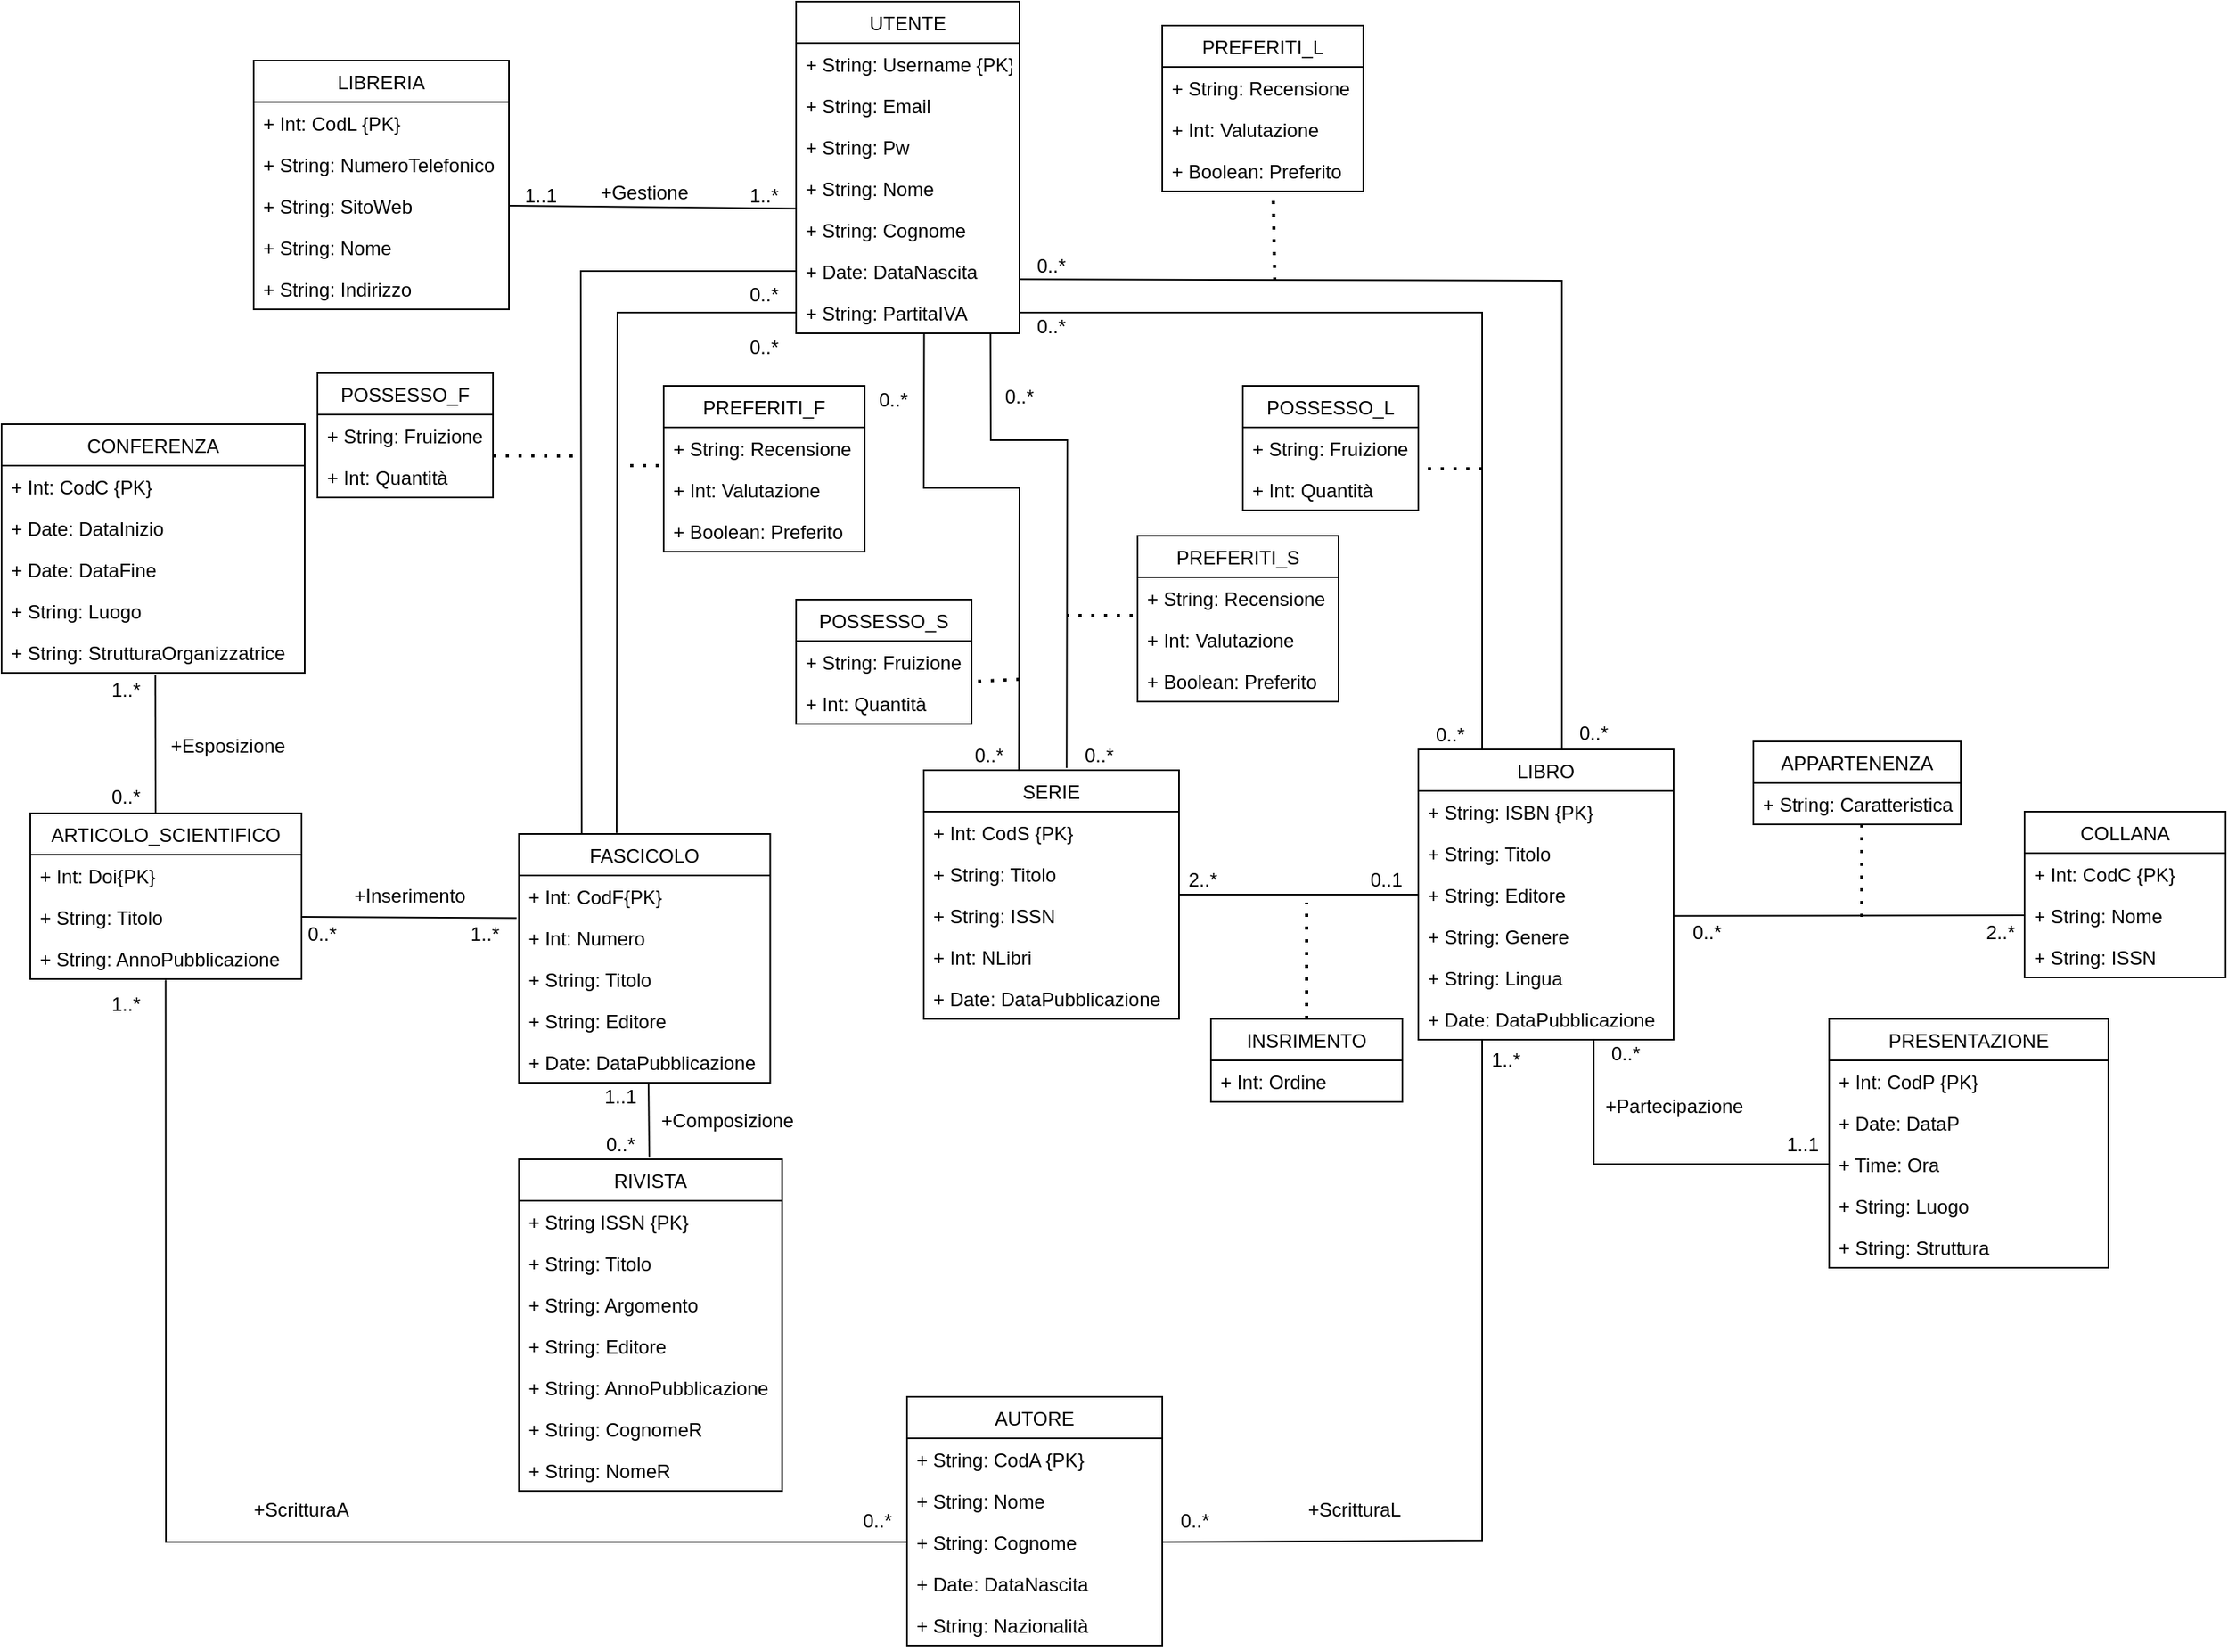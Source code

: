 <mxfile version="20.7.4" type="github">
  <diagram id="y6tZ4eNUXcTJTNe3AbjO" name="Pagina-1">
    <mxGraphModel dx="1947" dy="395" grid="1" gridSize="10" guides="1" tooltips="1" connect="1" arrows="1" fold="1" page="1" pageScale="1" pageWidth="827" pageHeight="1169" math="0" shadow="0">
      <root>
        <mxCell id="0" />
        <mxCell id="1" parent="0" />
        <mxCell id="ycXaBQS78hZ4bPolVsjQ-1" value="UTENTE" style="swimlane;fontStyle=0;childLayout=stackLayout;horizontal=1;startSize=26;fillColor=none;horizontalStack=0;resizeParent=1;resizeParentMax=0;resizeLast=0;collapsible=1;marginBottom=0;" parent="1" vertex="1">
          <mxGeometry x="370" y="25" width="140" height="208" as="geometry" />
        </mxCell>
        <mxCell id="ycXaBQS78hZ4bPolVsjQ-2" value="+ String: Username {PK}" style="text;strokeColor=none;fillColor=none;align=left;verticalAlign=top;spacingLeft=4;spacingRight=4;overflow=hidden;rotatable=0;points=[[0,0.5],[1,0.5]];portConstraint=eastwest;" parent="ycXaBQS78hZ4bPolVsjQ-1" vertex="1">
          <mxGeometry y="26" width="140" height="26" as="geometry" />
        </mxCell>
        <mxCell id="ycXaBQS78hZ4bPolVsjQ-3" value="+ String: Email" style="text;strokeColor=none;fillColor=none;align=left;verticalAlign=top;spacingLeft=4;spacingRight=4;overflow=hidden;rotatable=0;points=[[0,0.5],[1,0.5]];portConstraint=eastwest;" parent="ycXaBQS78hZ4bPolVsjQ-1" vertex="1">
          <mxGeometry y="52" width="140" height="26" as="geometry" />
        </mxCell>
        <mxCell id="ycXaBQS78hZ4bPolVsjQ-4" value="+ String: Pw" style="text;strokeColor=none;fillColor=none;align=left;verticalAlign=top;spacingLeft=4;spacingRight=4;overflow=hidden;rotatable=0;points=[[0,0.5],[1,0.5]];portConstraint=eastwest;" parent="ycXaBQS78hZ4bPolVsjQ-1" vertex="1">
          <mxGeometry y="78" width="140" height="26" as="geometry" />
        </mxCell>
        <mxCell id="ycXaBQS78hZ4bPolVsjQ-5" value="+ String: Nome" style="text;strokeColor=none;fillColor=none;align=left;verticalAlign=top;spacingLeft=4;spacingRight=4;overflow=hidden;rotatable=0;points=[[0,0.5],[1,0.5]];portConstraint=eastwest;" parent="ycXaBQS78hZ4bPolVsjQ-1" vertex="1">
          <mxGeometry y="104" width="140" height="26" as="geometry" />
        </mxCell>
        <mxCell id="ycXaBQS78hZ4bPolVsjQ-7" value="+ String: Cognome" style="text;strokeColor=none;fillColor=none;align=left;verticalAlign=top;spacingLeft=4;spacingRight=4;overflow=hidden;rotatable=0;points=[[0,0.5],[1,0.5]];portConstraint=eastwest;" parent="ycXaBQS78hZ4bPolVsjQ-1" vertex="1">
          <mxGeometry y="130" width="140" height="26" as="geometry" />
        </mxCell>
        <mxCell id="ycXaBQS78hZ4bPolVsjQ-8" value="+ Date: DataNascita" style="text;strokeColor=none;fillColor=none;align=left;verticalAlign=top;spacingLeft=4;spacingRight=4;overflow=hidden;rotatable=0;points=[[0,0.5],[1,0.5]];portConstraint=eastwest;" parent="ycXaBQS78hZ4bPolVsjQ-1" vertex="1">
          <mxGeometry y="156" width="140" height="26" as="geometry" />
        </mxCell>
        <mxCell id="ycXaBQS78hZ4bPolVsjQ-9" value="+ String: PartitaIVA" style="text;strokeColor=none;fillColor=none;align=left;verticalAlign=top;spacingLeft=4;spacingRight=4;overflow=hidden;rotatable=0;points=[[0,0.5],[1,0.5]];portConstraint=eastwest;" parent="ycXaBQS78hZ4bPolVsjQ-1" vertex="1">
          <mxGeometry y="182" width="140" height="26" as="geometry" />
        </mxCell>
        <mxCell id="ycXaBQS78hZ4bPolVsjQ-10" value="LIBRERIA" style="swimlane;fontStyle=0;childLayout=stackLayout;horizontal=1;startSize=26;fillColor=none;horizontalStack=0;resizeParent=1;resizeParentMax=0;resizeLast=0;collapsible=1;marginBottom=0;" parent="1" vertex="1">
          <mxGeometry x="30" y="62" width="160" height="156" as="geometry" />
        </mxCell>
        <mxCell id="ycXaBQS78hZ4bPolVsjQ-11" value="+ Int: CodL {PK}" style="text;strokeColor=none;fillColor=none;align=left;verticalAlign=top;spacingLeft=4;spacingRight=4;overflow=hidden;rotatable=0;points=[[0,0.5],[1,0.5]];portConstraint=eastwest;" parent="ycXaBQS78hZ4bPolVsjQ-10" vertex="1">
          <mxGeometry y="26" width="160" height="26" as="geometry" />
        </mxCell>
        <mxCell id="ycXaBQS78hZ4bPolVsjQ-12" value="+ String: NumeroTelefonico" style="text;strokeColor=none;fillColor=none;align=left;verticalAlign=top;spacingLeft=4;spacingRight=4;overflow=hidden;rotatable=0;points=[[0,0.5],[1,0.5]];portConstraint=eastwest;" parent="ycXaBQS78hZ4bPolVsjQ-10" vertex="1">
          <mxGeometry y="52" width="160" height="26" as="geometry" />
        </mxCell>
        <mxCell id="ycXaBQS78hZ4bPolVsjQ-13" value="+ String: SitoWeb" style="text;strokeColor=none;fillColor=none;align=left;verticalAlign=top;spacingLeft=4;spacingRight=4;overflow=hidden;rotatable=0;points=[[0,0.5],[1,0.5]];portConstraint=eastwest;" parent="ycXaBQS78hZ4bPolVsjQ-10" vertex="1">
          <mxGeometry y="78" width="160" height="26" as="geometry" />
        </mxCell>
        <mxCell id="ycXaBQS78hZ4bPolVsjQ-14" value="+ String: Nome" style="text;strokeColor=none;fillColor=none;align=left;verticalAlign=top;spacingLeft=4;spacingRight=4;overflow=hidden;rotatable=0;points=[[0,0.5],[1,0.5]];portConstraint=eastwest;" parent="ycXaBQS78hZ4bPolVsjQ-10" vertex="1">
          <mxGeometry y="104" width="160" height="26" as="geometry" />
        </mxCell>
        <mxCell id="ycXaBQS78hZ4bPolVsjQ-15" value="+ String: Indirizzo" style="text;strokeColor=none;fillColor=none;align=left;verticalAlign=top;spacingLeft=4;spacingRight=4;overflow=hidden;rotatable=0;points=[[0,0.5],[1,0.5]];portConstraint=eastwest;" parent="ycXaBQS78hZ4bPolVsjQ-10" vertex="1">
          <mxGeometry y="130" width="160" height="26" as="geometry" />
        </mxCell>
        <mxCell id="ycXaBQS78hZ4bPolVsjQ-17" value="" style="endArrow=none;html=1;rounded=0;exitX=1;exitY=0.5;exitDx=0;exitDy=0;entryX=0;entryY=-0.009;entryDx=0;entryDy=0;entryPerimeter=0;" parent="1" source="ycXaBQS78hZ4bPolVsjQ-13" target="ycXaBQS78hZ4bPolVsjQ-7" edge="1">
          <mxGeometry width="50" height="50" relative="1" as="geometry">
            <mxPoint x="420" y="140" as="sourcePoint" />
            <mxPoint x="470" y="90" as="targetPoint" />
          </mxGeometry>
        </mxCell>
        <mxCell id="ycXaBQS78hZ4bPolVsjQ-18" value="+Gestione" style="text;html=1;strokeColor=none;fillColor=none;align=center;verticalAlign=middle;whiteSpace=wrap;rounded=0;" parent="1" vertex="1">
          <mxGeometry x="245" y="130" width="60" height="30" as="geometry" />
        </mxCell>
        <mxCell id="ycXaBQS78hZ4bPolVsjQ-19" value="1..*" style="text;html=1;strokeColor=none;fillColor=none;align=center;verticalAlign=middle;whiteSpace=wrap;rounded=0;" parent="1" vertex="1">
          <mxGeometry x="320" y="138" width="60" height="18" as="geometry" />
        </mxCell>
        <mxCell id="ycXaBQS78hZ4bPolVsjQ-20" value="1..1" style="text;html=1;strokeColor=none;fillColor=none;align=center;verticalAlign=middle;whiteSpace=wrap;rounded=0;" parent="1" vertex="1">
          <mxGeometry x="180" y="138" width="60" height="18" as="geometry" />
        </mxCell>
        <mxCell id="ycXaBQS78hZ4bPolVsjQ-23" value="RIVISTA" style="swimlane;fontStyle=0;childLayout=stackLayout;horizontal=1;startSize=26;fillColor=none;horizontalStack=0;resizeParent=1;resizeParentMax=0;resizeLast=0;collapsible=1;marginBottom=0;" parent="1" vertex="1">
          <mxGeometry x="196.25" y="751" width="165" height="208" as="geometry" />
        </mxCell>
        <mxCell id="ycXaBQS78hZ4bPolVsjQ-24" value="+ String ISSN {PK}" style="text;strokeColor=none;fillColor=none;align=left;verticalAlign=top;spacingLeft=4;spacingRight=4;overflow=hidden;rotatable=0;points=[[0,0.5],[1,0.5]];portConstraint=eastwest;" parent="ycXaBQS78hZ4bPolVsjQ-23" vertex="1">
          <mxGeometry y="26" width="165" height="26" as="geometry" />
        </mxCell>
        <mxCell id="ycXaBQS78hZ4bPolVsjQ-25" value="+ String: Titolo" style="text;strokeColor=none;fillColor=none;align=left;verticalAlign=top;spacingLeft=4;spacingRight=4;overflow=hidden;rotatable=0;points=[[0,0.5],[1,0.5]];portConstraint=eastwest;" parent="ycXaBQS78hZ4bPolVsjQ-23" vertex="1">
          <mxGeometry y="52" width="165" height="26" as="geometry" />
        </mxCell>
        <mxCell id="ycXaBQS78hZ4bPolVsjQ-26" value="+ String: Argomento" style="text;strokeColor=none;fillColor=none;align=left;verticalAlign=top;spacingLeft=4;spacingRight=4;overflow=hidden;rotatable=0;points=[[0,0.5],[1,0.5]];portConstraint=eastwest;" parent="ycXaBQS78hZ4bPolVsjQ-23" vertex="1">
          <mxGeometry y="78" width="165" height="26" as="geometry" />
        </mxCell>
        <mxCell id="ycXaBQS78hZ4bPolVsjQ-27" value="+ String: Editore" style="text;strokeColor=none;fillColor=none;align=left;verticalAlign=top;spacingLeft=4;spacingRight=4;overflow=hidden;rotatable=0;points=[[0,0.5],[1,0.5]];portConstraint=eastwest;" parent="ycXaBQS78hZ4bPolVsjQ-23" vertex="1">
          <mxGeometry y="104" width="165" height="26" as="geometry" />
        </mxCell>
        <mxCell id="ycXaBQS78hZ4bPolVsjQ-28" value="+ String: AnnoPubblicazione" style="text;strokeColor=none;fillColor=none;align=left;verticalAlign=top;spacingLeft=4;spacingRight=4;overflow=hidden;rotatable=0;points=[[0,0.5],[1,0.5]];portConstraint=eastwest;" parent="ycXaBQS78hZ4bPolVsjQ-23" vertex="1">
          <mxGeometry y="130" width="165" height="26" as="geometry" />
        </mxCell>
        <mxCell id="ycXaBQS78hZ4bPolVsjQ-30" value="+ String: CognomeR" style="text;strokeColor=none;fillColor=none;align=left;verticalAlign=top;spacingLeft=4;spacingRight=4;overflow=hidden;rotatable=0;points=[[0,0.5],[1,0.5]];portConstraint=eastwest;" parent="ycXaBQS78hZ4bPolVsjQ-23" vertex="1">
          <mxGeometry y="156" width="165" height="26" as="geometry" />
        </mxCell>
        <mxCell id="ycXaBQS78hZ4bPolVsjQ-31" value="+ String: NomeR" style="text;strokeColor=none;fillColor=none;align=left;verticalAlign=top;spacingLeft=4;spacingRight=4;overflow=hidden;rotatable=0;points=[[0,0.5],[1,0.5]];portConstraint=eastwest;" parent="ycXaBQS78hZ4bPolVsjQ-23" vertex="1">
          <mxGeometry y="182" width="165" height="26" as="geometry" />
        </mxCell>
        <mxCell id="ycXaBQS78hZ4bPolVsjQ-37" value="POSSESSO_F" style="swimlane;fontStyle=0;childLayout=stackLayout;horizontal=1;startSize=26;fillColor=none;horizontalStack=0;resizeParent=1;resizeParentMax=0;resizeLast=0;collapsible=1;marginBottom=0;" parent="1" vertex="1">
          <mxGeometry x="70" y="258" width="110" height="78" as="geometry" />
        </mxCell>
        <mxCell id="ycXaBQS78hZ4bPolVsjQ-38" value="+ String: Fruizione" style="text;strokeColor=none;fillColor=none;align=left;verticalAlign=top;spacingLeft=4;spacingRight=4;overflow=hidden;rotatable=0;points=[[0,0.5],[1,0.5]];portConstraint=eastwest;" parent="ycXaBQS78hZ4bPolVsjQ-37" vertex="1">
          <mxGeometry y="26" width="110" height="26" as="geometry" />
        </mxCell>
        <mxCell id="ycXaBQS78hZ4bPolVsjQ-39" value="+ Int: Quantità" style="text;strokeColor=none;fillColor=none;align=left;verticalAlign=top;spacingLeft=4;spacingRight=4;overflow=hidden;rotatable=0;points=[[0,0.5],[1,0.5]];portConstraint=eastwest;" parent="ycXaBQS78hZ4bPolVsjQ-37" vertex="1">
          <mxGeometry y="52" width="110" height="26" as="geometry" />
        </mxCell>
        <mxCell id="ycXaBQS78hZ4bPolVsjQ-43" value="0..*" style="text;html=1;strokeColor=none;fillColor=none;align=center;verticalAlign=middle;whiteSpace=wrap;rounded=0;" parent="1" vertex="1">
          <mxGeometry x="320" y="200" width="60" height="18" as="geometry" />
        </mxCell>
        <mxCell id="ycXaBQS78hZ4bPolVsjQ-44" value="0..*" style="text;html=1;strokeColor=none;fillColor=none;align=center;verticalAlign=middle;whiteSpace=wrap;rounded=0;" parent="1" vertex="1">
          <mxGeometry x="230" y="733" width="60" height="18" as="geometry" />
        </mxCell>
        <mxCell id="ycXaBQS78hZ4bPolVsjQ-45" value="" style="endArrow=none;html=1;rounded=0;entryX=0;entryY=0.5;entryDx=0;entryDy=0;exitX=0.25;exitY=0;exitDx=0;exitDy=0;" parent="1" source="76UKa3S4y0XgDpKOhsPi-1" target="ycXaBQS78hZ4bPolVsjQ-8" edge="1">
          <mxGeometry width="50" height="50" relative="1" as="geometry">
            <mxPoint x="220" y="400" as="sourcePoint" />
            <mxPoint x="540" y="330" as="targetPoint" />
            <Array as="points">
              <mxPoint x="235" y="194" />
            </Array>
          </mxGeometry>
        </mxCell>
        <mxCell id="ycXaBQS78hZ4bPolVsjQ-46" value="" style="endArrow=none;dashed=1;html=1;dashPattern=1 3;strokeWidth=2;rounded=0;entryX=0.995;entryY=-0.006;entryDx=0;entryDy=0;entryPerimeter=0;" parent="1" target="ycXaBQS78hZ4bPolVsjQ-39" edge="1">
          <mxGeometry width="50" height="50" relative="1" as="geometry">
            <mxPoint x="230" y="310" as="sourcePoint" />
            <mxPoint x="450" y="330" as="targetPoint" />
          </mxGeometry>
        </mxCell>
        <mxCell id="ycXaBQS78hZ4bPolVsjQ-47" value="" style="endArrow=none;html=1;rounded=0;exitX=0.389;exitY=-0.004;exitDx=0;exitDy=0;exitPerimeter=0;" parent="1" source="76UKa3S4y0XgDpKOhsPi-1" target="ycXaBQS78hZ4bPolVsjQ-9" edge="1">
          <mxGeometry width="50" height="50" relative="1" as="geometry">
            <mxPoint x="258" y="540" as="sourcePoint" />
            <mxPoint x="368" y="251" as="targetPoint" />
            <Array as="points">
              <mxPoint x="258" y="220" />
            </Array>
          </mxGeometry>
        </mxCell>
        <mxCell id="ycXaBQS78hZ4bPolVsjQ-48" value="0..*" style="text;html=1;strokeColor=none;fillColor=none;align=center;verticalAlign=middle;whiteSpace=wrap;rounded=0;" parent="1" vertex="1">
          <mxGeometry x="320" y="233" width="60" height="18" as="geometry" />
        </mxCell>
        <mxCell id="ycXaBQS78hZ4bPolVsjQ-50" value="PREFERITI_F" style="swimlane;fontStyle=0;childLayout=stackLayout;horizontal=1;startSize=26;fillColor=none;horizontalStack=0;resizeParent=1;resizeParentMax=0;resizeLast=0;collapsible=1;marginBottom=0;" parent="1" vertex="1">
          <mxGeometry x="287" y="266" width="126" height="104" as="geometry" />
        </mxCell>
        <mxCell id="ycXaBQS78hZ4bPolVsjQ-51" value="+ String: Recensione" style="text;strokeColor=none;fillColor=none;align=left;verticalAlign=top;spacingLeft=4;spacingRight=4;overflow=hidden;rotatable=0;points=[[0,0.5],[1,0.5]];portConstraint=eastwest;" parent="ycXaBQS78hZ4bPolVsjQ-50" vertex="1">
          <mxGeometry y="26" width="126" height="26" as="geometry" />
        </mxCell>
        <mxCell id="ycXaBQS78hZ4bPolVsjQ-52" value="+ Int: Valutazione" style="text;strokeColor=none;fillColor=none;align=left;verticalAlign=top;spacingLeft=4;spacingRight=4;overflow=hidden;rotatable=0;points=[[0,0.5],[1,0.5]];portConstraint=eastwest;" parent="ycXaBQS78hZ4bPolVsjQ-50" vertex="1">
          <mxGeometry y="52" width="126" height="26" as="geometry" />
        </mxCell>
        <mxCell id="76UKa3S4y0XgDpKOhsPi-16" value="+ Boolean: Preferito" style="text;strokeColor=none;fillColor=none;align=left;verticalAlign=top;spacingLeft=4;spacingRight=4;overflow=hidden;rotatable=0;points=[[0,0.5],[1,0.5]];portConstraint=eastwest;" vertex="1" parent="ycXaBQS78hZ4bPolVsjQ-50">
          <mxGeometry y="78" width="126" height="26" as="geometry" />
        </mxCell>
        <mxCell id="ycXaBQS78hZ4bPolVsjQ-53" value="" style="endArrow=none;dashed=1;html=1;dashPattern=1 3;strokeWidth=2;rounded=0;exitX=-0.024;exitY=-0.077;exitDx=0;exitDy=0;exitPerimeter=0;" parent="1" source="ycXaBQS78hZ4bPolVsjQ-52" edge="1">
          <mxGeometry width="50" height="50" relative="1" as="geometry">
            <mxPoint x="240" y="320" as="sourcePoint" />
            <mxPoint x="260" y="316" as="targetPoint" />
          </mxGeometry>
        </mxCell>
        <mxCell id="ycXaBQS78hZ4bPolVsjQ-58" value="SERIE" style="swimlane;fontStyle=0;childLayout=stackLayout;horizontal=1;startSize=26;fillColor=none;horizontalStack=0;resizeParent=1;resizeParentMax=0;resizeLast=0;collapsible=1;marginBottom=0;" parent="1" vertex="1">
          <mxGeometry x="450" y="507" width="160" height="156" as="geometry" />
        </mxCell>
        <mxCell id="ycXaBQS78hZ4bPolVsjQ-59" value="+ Int: CodS {PK}" style="text;strokeColor=none;fillColor=none;align=left;verticalAlign=top;spacingLeft=4;spacingRight=4;overflow=hidden;rotatable=0;points=[[0,0.5],[1,0.5]];portConstraint=eastwest;" parent="ycXaBQS78hZ4bPolVsjQ-58" vertex="1">
          <mxGeometry y="26" width="160" height="26" as="geometry" />
        </mxCell>
        <mxCell id="ycXaBQS78hZ4bPolVsjQ-61" value="+ String: Titolo" style="text;strokeColor=none;fillColor=none;align=left;verticalAlign=top;spacingLeft=4;spacingRight=4;overflow=hidden;rotatable=0;points=[[0,0.5],[1,0.5]];portConstraint=eastwest;" parent="ycXaBQS78hZ4bPolVsjQ-58" vertex="1">
          <mxGeometry y="52" width="160" height="26" as="geometry" />
        </mxCell>
        <mxCell id="ycXaBQS78hZ4bPolVsjQ-60" value="+ String: ISSN" style="text;strokeColor=none;fillColor=none;align=left;verticalAlign=top;spacingLeft=4;spacingRight=4;overflow=hidden;rotatable=0;points=[[0,0.5],[1,0.5]];portConstraint=eastwest;" parent="ycXaBQS78hZ4bPolVsjQ-58" vertex="1">
          <mxGeometry y="78" width="160" height="26" as="geometry" />
        </mxCell>
        <mxCell id="ycXaBQS78hZ4bPolVsjQ-62" value="+ Int: NLibri" style="text;strokeColor=none;fillColor=none;align=left;verticalAlign=top;spacingLeft=4;spacingRight=4;overflow=hidden;rotatable=0;points=[[0,0.5],[1,0.5]];portConstraint=eastwest;" parent="ycXaBQS78hZ4bPolVsjQ-58" vertex="1">
          <mxGeometry y="104" width="160" height="26" as="geometry" />
        </mxCell>
        <mxCell id="ycXaBQS78hZ4bPolVsjQ-63" value="+ Date: DataPubblicazione" style="text;strokeColor=none;fillColor=none;align=left;verticalAlign=top;spacingLeft=4;spacingRight=4;overflow=hidden;rotatable=0;points=[[0,0.5],[1,0.5]];portConstraint=eastwest;" parent="ycXaBQS78hZ4bPolVsjQ-58" vertex="1">
          <mxGeometry y="130" width="160" height="26" as="geometry" />
        </mxCell>
        <mxCell id="ycXaBQS78hZ4bPolVsjQ-64" value="POSSESSO_S" style="swimlane;fontStyle=0;childLayout=stackLayout;horizontal=1;startSize=26;fillColor=none;horizontalStack=0;resizeParent=1;resizeParentMax=0;resizeLast=0;collapsible=1;marginBottom=0;" parent="1" vertex="1">
          <mxGeometry x="370" y="400" width="110" height="78" as="geometry" />
        </mxCell>
        <mxCell id="ycXaBQS78hZ4bPolVsjQ-65" value="+ String: Fruizione" style="text;strokeColor=none;fillColor=none;align=left;verticalAlign=top;spacingLeft=4;spacingRight=4;overflow=hidden;rotatable=0;points=[[0,0.5],[1,0.5]];portConstraint=eastwest;" parent="ycXaBQS78hZ4bPolVsjQ-64" vertex="1">
          <mxGeometry y="26" width="110" height="26" as="geometry" />
        </mxCell>
        <mxCell id="ycXaBQS78hZ4bPolVsjQ-66" value="+ Int: Quantità" style="text;strokeColor=none;fillColor=none;align=left;verticalAlign=top;spacingLeft=4;spacingRight=4;overflow=hidden;rotatable=0;points=[[0,0.5],[1,0.5]];portConstraint=eastwest;" parent="ycXaBQS78hZ4bPolVsjQ-64" vertex="1">
          <mxGeometry y="52" width="110" height="26" as="geometry" />
        </mxCell>
        <mxCell id="ycXaBQS78hZ4bPolVsjQ-67" value="" style="endArrow=none;html=1;rounded=0;exitX=0.373;exitY=-0.002;exitDx=0;exitDy=0;exitPerimeter=0;entryX=0.573;entryY=1.009;entryDx=0;entryDy=0;entryPerimeter=0;" parent="1" source="ycXaBQS78hZ4bPolVsjQ-58" target="ycXaBQS78hZ4bPolVsjQ-9" edge="1">
          <mxGeometry width="50" height="50" relative="1" as="geometry">
            <mxPoint x="510" y="500" as="sourcePoint" />
            <mxPoint x="450" y="270" as="targetPoint" />
            <Array as="points">
              <mxPoint x="510" y="330" />
              <mxPoint x="450" y="330" />
            </Array>
          </mxGeometry>
        </mxCell>
        <mxCell id="ycXaBQS78hZ4bPolVsjQ-69" value="" style="endArrow=none;dashed=1;html=1;dashPattern=1 3;strokeWidth=2;rounded=0;entryX=0.986;entryY=0.984;entryDx=0;entryDy=0;entryPerimeter=0;" parent="1" target="ycXaBQS78hZ4bPolVsjQ-65" edge="1">
          <mxGeometry width="50" height="50" relative="1" as="geometry">
            <mxPoint x="510" y="450" as="sourcePoint" />
            <mxPoint x="550" y="438.72" as="targetPoint" />
          </mxGeometry>
        </mxCell>
        <mxCell id="ycXaBQS78hZ4bPolVsjQ-70" value="0..*" style="text;html=1;strokeColor=none;fillColor=none;align=center;verticalAlign=middle;whiteSpace=wrap;rounded=0;" parent="1" vertex="1">
          <mxGeometry x="401" y="266" width="60" height="18" as="geometry" />
        </mxCell>
        <mxCell id="ycXaBQS78hZ4bPolVsjQ-71" value="" style="endArrow=none;html=1;rounded=0;exitX=0.56;exitY=-0.009;exitDx=0;exitDy=0;exitPerimeter=0;entryX=0.87;entryY=1.019;entryDx=0;entryDy=0;entryPerimeter=0;" parent="1" source="ycXaBQS78hZ4bPolVsjQ-58" target="ycXaBQS78hZ4bPolVsjQ-9" edge="1">
          <mxGeometry width="50" height="50" relative="1" as="geometry">
            <mxPoint x="519.68" y="516.688" as="sourcePoint" />
            <mxPoint x="460.22" y="274.234" as="targetPoint" />
            <Array as="points">
              <mxPoint x="540" y="300" />
              <mxPoint x="492" y="300" />
            </Array>
          </mxGeometry>
        </mxCell>
        <mxCell id="ycXaBQS78hZ4bPolVsjQ-72" value="0..*" style="text;html=1;strokeColor=none;fillColor=none;align=center;verticalAlign=middle;whiteSpace=wrap;rounded=0;" parent="1" vertex="1">
          <mxGeometry x="480" y="264" width="60" height="18" as="geometry" />
        </mxCell>
        <mxCell id="ycXaBQS78hZ4bPolVsjQ-73" value="PREFERITI_S" style="swimlane;fontStyle=0;childLayout=stackLayout;horizontal=1;startSize=26;fillColor=none;horizontalStack=0;resizeParent=1;resizeParentMax=0;resizeLast=0;collapsible=1;marginBottom=0;" parent="1" vertex="1">
          <mxGeometry x="584" y="360" width="126" height="104" as="geometry" />
        </mxCell>
        <mxCell id="ycXaBQS78hZ4bPolVsjQ-74" value="+ String: Recensione" style="text;strokeColor=none;fillColor=none;align=left;verticalAlign=top;spacingLeft=4;spacingRight=4;overflow=hidden;rotatable=0;points=[[0,0.5],[1,0.5]];portConstraint=eastwest;" parent="ycXaBQS78hZ4bPolVsjQ-73" vertex="1">
          <mxGeometry y="26" width="126" height="26" as="geometry" />
        </mxCell>
        <mxCell id="ycXaBQS78hZ4bPolVsjQ-75" value="+ Int: Valutazione" style="text;strokeColor=none;fillColor=none;align=left;verticalAlign=top;spacingLeft=4;spacingRight=4;overflow=hidden;rotatable=0;points=[[0,0.5],[1,0.5]];portConstraint=eastwest;" parent="ycXaBQS78hZ4bPolVsjQ-73" vertex="1">
          <mxGeometry y="52" width="126" height="26" as="geometry" />
        </mxCell>
        <mxCell id="76UKa3S4y0XgDpKOhsPi-17" value="+ Boolean: Preferito" style="text;strokeColor=none;fillColor=none;align=left;verticalAlign=top;spacingLeft=4;spacingRight=4;overflow=hidden;rotatable=0;points=[[0,0.5],[1,0.5]];portConstraint=eastwest;" vertex="1" parent="ycXaBQS78hZ4bPolVsjQ-73">
          <mxGeometry y="78" width="126" height="26" as="geometry" />
        </mxCell>
        <mxCell id="ycXaBQS78hZ4bPolVsjQ-76" value="" style="endArrow=none;dashed=1;html=1;dashPattern=1 3;strokeWidth=2;rounded=0;exitX=-0.024;exitY=-0.077;exitDx=0;exitDy=0;exitPerimeter=0;" parent="1" source="ycXaBQS78hZ4bPolVsjQ-75" edge="1">
          <mxGeometry width="50" height="50" relative="1" as="geometry">
            <mxPoint x="520" y="380" as="sourcePoint" />
            <mxPoint x="540" y="410" as="targetPoint" />
          </mxGeometry>
        </mxCell>
        <mxCell id="ycXaBQS78hZ4bPolVsjQ-77" value="0..*" style="text;html=1;strokeColor=none;fillColor=none;align=center;verticalAlign=middle;whiteSpace=wrap;rounded=0;" parent="1" vertex="1">
          <mxGeometry x="461" y="489" width="60" height="18" as="geometry" />
        </mxCell>
        <mxCell id="ycXaBQS78hZ4bPolVsjQ-78" value="0..*" style="text;html=1;strokeColor=none;fillColor=none;align=center;verticalAlign=middle;whiteSpace=wrap;rounded=0;" parent="1" vertex="1">
          <mxGeometry x="530" y="489" width="60" height="18" as="geometry" />
        </mxCell>
        <mxCell id="ycXaBQS78hZ4bPolVsjQ-79" value="LIBRO" style="swimlane;fontStyle=0;childLayout=stackLayout;horizontal=1;startSize=26;fillColor=none;horizontalStack=0;resizeParent=1;resizeParentMax=0;resizeLast=0;collapsible=1;marginBottom=0;" parent="1" vertex="1">
          <mxGeometry x="760" y="494" width="160" height="182" as="geometry" />
        </mxCell>
        <mxCell id="ycXaBQS78hZ4bPolVsjQ-80" value="+ String: ISBN {PK}" style="text;strokeColor=none;fillColor=none;align=left;verticalAlign=top;spacingLeft=4;spacingRight=4;overflow=hidden;rotatable=0;points=[[0,0.5],[1,0.5]];portConstraint=eastwest;" parent="ycXaBQS78hZ4bPolVsjQ-79" vertex="1">
          <mxGeometry y="26" width="160" height="26" as="geometry" />
        </mxCell>
        <mxCell id="ycXaBQS78hZ4bPolVsjQ-81" value="+ String: Titolo" style="text;strokeColor=none;fillColor=none;align=left;verticalAlign=top;spacingLeft=4;spacingRight=4;overflow=hidden;rotatable=0;points=[[0,0.5],[1,0.5]];portConstraint=eastwest;" parent="ycXaBQS78hZ4bPolVsjQ-79" vertex="1">
          <mxGeometry y="52" width="160" height="26" as="geometry" />
        </mxCell>
        <mxCell id="ycXaBQS78hZ4bPolVsjQ-82" value="+ String: Editore" style="text;strokeColor=none;fillColor=none;align=left;verticalAlign=top;spacingLeft=4;spacingRight=4;overflow=hidden;rotatable=0;points=[[0,0.5],[1,0.5]];portConstraint=eastwest;" parent="ycXaBQS78hZ4bPolVsjQ-79" vertex="1">
          <mxGeometry y="78" width="160" height="26" as="geometry" />
        </mxCell>
        <mxCell id="ycXaBQS78hZ4bPolVsjQ-83" value="+ String: Genere" style="text;strokeColor=none;fillColor=none;align=left;verticalAlign=top;spacingLeft=4;spacingRight=4;overflow=hidden;rotatable=0;points=[[0,0.5],[1,0.5]];portConstraint=eastwest;" parent="ycXaBQS78hZ4bPolVsjQ-79" vertex="1">
          <mxGeometry y="104" width="160" height="26" as="geometry" />
        </mxCell>
        <mxCell id="ycXaBQS78hZ4bPolVsjQ-84" value="+ String: Lingua" style="text;strokeColor=none;fillColor=none;align=left;verticalAlign=top;spacingLeft=4;spacingRight=4;overflow=hidden;rotatable=0;points=[[0,0.5],[1,0.5]];portConstraint=eastwest;" parent="ycXaBQS78hZ4bPolVsjQ-79" vertex="1">
          <mxGeometry y="130" width="160" height="26" as="geometry" />
        </mxCell>
        <mxCell id="ycXaBQS78hZ4bPolVsjQ-85" value="+ Date: DataPubblicazione" style="text;strokeColor=none;fillColor=none;align=left;verticalAlign=top;spacingLeft=4;spacingRight=4;overflow=hidden;rotatable=0;points=[[0,0.5],[1,0.5]];portConstraint=eastwest;" parent="ycXaBQS78hZ4bPolVsjQ-79" vertex="1">
          <mxGeometry y="156" width="160" height="26" as="geometry" />
        </mxCell>
        <mxCell id="ycXaBQS78hZ4bPolVsjQ-88" value="" style="endArrow=none;html=1;rounded=0;entryX=0.25;entryY=0;entryDx=0;entryDy=0;exitX=1;exitY=0.5;exitDx=0;exitDy=0;" parent="1" source="ycXaBQS78hZ4bPolVsjQ-9" edge="1">
          <mxGeometry width="50" height="50" relative="1" as="geometry">
            <mxPoint x="510" y="250" as="sourcePoint" />
            <mxPoint x="800" y="494" as="targetPoint" />
            <Array as="points">
              <mxPoint x="800" y="220" />
            </Array>
          </mxGeometry>
        </mxCell>
        <mxCell id="ycXaBQS78hZ4bPolVsjQ-89" value="POSSESSO_L" style="swimlane;fontStyle=0;childLayout=stackLayout;horizontal=1;startSize=26;fillColor=none;horizontalStack=0;resizeParent=1;resizeParentMax=0;resizeLast=0;collapsible=1;marginBottom=0;" parent="1" vertex="1">
          <mxGeometry x="650" y="266" width="110" height="78" as="geometry" />
        </mxCell>
        <mxCell id="ycXaBQS78hZ4bPolVsjQ-90" value="+ String: Fruizione" style="text;strokeColor=none;fillColor=none;align=left;verticalAlign=top;spacingLeft=4;spacingRight=4;overflow=hidden;rotatable=0;points=[[0,0.5],[1,0.5]];portConstraint=eastwest;" parent="ycXaBQS78hZ4bPolVsjQ-89" vertex="1">
          <mxGeometry y="26" width="110" height="26" as="geometry" />
        </mxCell>
        <mxCell id="ycXaBQS78hZ4bPolVsjQ-91" value="+ Int: Quantità" style="text;strokeColor=none;fillColor=none;align=left;verticalAlign=top;spacingLeft=4;spacingRight=4;overflow=hidden;rotatable=0;points=[[0,0.5],[1,0.5]];portConstraint=eastwest;" parent="ycXaBQS78hZ4bPolVsjQ-89" vertex="1">
          <mxGeometry y="52" width="110" height="26" as="geometry" />
        </mxCell>
        <mxCell id="ycXaBQS78hZ4bPolVsjQ-92" value="" style="endArrow=none;dashed=1;html=1;dashPattern=1 3;strokeWidth=2;rounded=0;" parent="1" edge="1">
          <mxGeometry width="50" height="50" relative="1" as="geometry">
            <mxPoint x="800" y="318" as="sourcePoint" />
            <mxPoint x="760" y="318" as="targetPoint" />
          </mxGeometry>
        </mxCell>
        <mxCell id="ycXaBQS78hZ4bPolVsjQ-93" value="0..*" style="text;html=1;strokeColor=none;fillColor=none;align=center;verticalAlign=middle;whiteSpace=wrap;rounded=0;" parent="1" vertex="1">
          <mxGeometry x="500" y="220" width="60" height="18" as="geometry" />
        </mxCell>
        <mxCell id="ycXaBQS78hZ4bPolVsjQ-94" value="" style="endArrow=none;html=1;rounded=0;entryX=0.25;entryY=0;entryDx=0;entryDy=0;" parent="1" edge="1">
          <mxGeometry width="50" height="50" relative="1" as="geometry">
            <mxPoint x="510" y="199.171" as="sourcePoint" />
            <mxPoint x="850" y="494" as="targetPoint" />
            <Array as="points">
              <mxPoint x="850" y="200" />
            </Array>
          </mxGeometry>
        </mxCell>
        <mxCell id="ycXaBQS78hZ4bPolVsjQ-95" value="0..*" style="text;html=1;strokeColor=none;fillColor=none;align=center;verticalAlign=middle;whiteSpace=wrap;rounded=0;" parent="1" vertex="1">
          <mxGeometry x="500" y="182" width="60" height="18" as="geometry" />
        </mxCell>
        <mxCell id="ycXaBQS78hZ4bPolVsjQ-96" value="0..*" style="text;html=1;strokeColor=none;fillColor=none;align=center;verticalAlign=middle;whiteSpace=wrap;rounded=0;" parent="1" vertex="1">
          <mxGeometry x="750" y="476" width="60" height="18" as="geometry" />
        </mxCell>
        <mxCell id="ycXaBQS78hZ4bPolVsjQ-97" value="0..*" style="text;html=1;strokeColor=none;fillColor=none;align=center;verticalAlign=middle;whiteSpace=wrap;rounded=0;" parent="1" vertex="1">
          <mxGeometry x="840" y="475" width="60" height="18" as="geometry" />
        </mxCell>
        <mxCell id="ycXaBQS78hZ4bPolVsjQ-98" value="PREFERITI_L" style="swimlane;fontStyle=0;childLayout=stackLayout;horizontal=1;startSize=26;fillColor=none;horizontalStack=0;resizeParent=1;resizeParentMax=0;resizeLast=0;collapsible=1;marginBottom=0;" parent="1" vertex="1">
          <mxGeometry x="599.5" y="40" width="126" height="104" as="geometry" />
        </mxCell>
        <mxCell id="ycXaBQS78hZ4bPolVsjQ-99" value="+ String: Recensione" style="text;strokeColor=none;fillColor=none;align=left;verticalAlign=top;spacingLeft=4;spacingRight=4;overflow=hidden;rotatable=0;points=[[0,0.5],[1,0.5]];portConstraint=eastwest;" parent="ycXaBQS78hZ4bPolVsjQ-98" vertex="1">
          <mxGeometry y="26" width="126" height="26" as="geometry" />
        </mxCell>
        <mxCell id="ycXaBQS78hZ4bPolVsjQ-100" value="+ Int: Valutazione" style="text;strokeColor=none;fillColor=none;align=left;verticalAlign=top;spacingLeft=4;spacingRight=4;overflow=hidden;rotatable=0;points=[[0,0.5],[1,0.5]];portConstraint=eastwest;" parent="ycXaBQS78hZ4bPolVsjQ-98" vertex="1">
          <mxGeometry y="52" width="126" height="26" as="geometry" />
        </mxCell>
        <mxCell id="76UKa3S4y0XgDpKOhsPi-18" value="+ Boolean: Preferito" style="text;strokeColor=none;fillColor=none;align=left;verticalAlign=top;spacingLeft=4;spacingRight=4;overflow=hidden;rotatable=0;points=[[0,0.5],[1,0.5]];portConstraint=eastwest;" vertex="1" parent="ycXaBQS78hZ4bPolVsjQ-98">
          <mxGeometry y="78" width="126" height="26" as="geometry" />
        </mxCell>
        <mxCell id="ycXaBQS78hZ4bPolVsjQ-101" value="" style="endArrow=none;dashed=1;html=1;dashPattern=1 3;strokeWidth=2;rounded=0;entryX=0.552;entryY=1.038;entryDx=0;entryDy=0;entryPerimeter=0;" parent="1" target="76UKa3S4y0XgDpKOhsPi-18" edge="1">
          <mxGeometry width="50" height="50" relative="1" as="geometry">
            <mxPoint x="670" y="200" as="sourcePoint" />
            <mxPoint x="674" y="100" as="targetPoint" />
          </mxGeometry>
        </mxCell>
        <mxCell id="ycXaBQS78hZ4bPolVsjQ-102" value="COLLANA" style="swimlane;fontStyle=0;childLayout=stackLayout;horizontal=1;startSize=26;fillColor=none;horizontalStack=0;resizeParent=1;resizeParentMax=0;resizeLast=0;collapsible=1;marginBottom=0;" parent="1" vertex="1">
          <mxGeometry x="1140" y="533" width="126" height="104" as="geometry" />
        </mxCell>
        <mxCell id="ycXaBQS78hZ4bPolVsjQ-103" value="+ Int: CodC {PK}" style="text;strokeColor=none;fillColor=none;align=left;verticalAlign=top;spacingLeft=4;spacingRight=4;overflow=hidden;rotatable=0;points=[[0,0.5],[1,0.5]];portConstraint=eastwest;" parent="ycXaBQS78hZ4bPolVsjQ-102" vertex="1">
          <mxGeometry y="26" width="126" height="26" as="geometry" />
        </mxCell>
        <mxCell id="ycXaBQS78hZ4bPolVsjQ-104" value="+ String: Nome" style="text;strokeColor=none;fillColor=none;align=left;verticalAlign=top;spacingLeft=4;spacingRight=4;overflow=hidden;rotatable=0;points=[[0,0.5],[1,0.5]];portConstraint=eastwest;" parent="ycXaBQS78hZ4bPolVsjQ-102" vertex="1">
          <mxGeometry y="52" width="126" height="26" as="geometry" />
        </mxCell>
        <mxCell id="ycXaBQS78hZ4bPolVsjQ-106" value="+ String: ISSN " style="text;strokeColor=none;fillColor=none;align=left;verticalAlign=top;spacingLeft=4;spacingRight=4;overflow=hidden;rotatable=0;points=[[0,0.5],[1,0.5]];portConstraint=eastwest;" parent="ycXaBQS78hZ4bPolVsjQ-102" vertex="1">
          <mxGeometry y="78" width="126" height="26" as="geometry" />
        </mxCell>
        <mxCell id="ycXaBQS78hZ4bPolVsjQ-107" value="APPARTENENZA" style="swimlane;fontStyle=0;childLayout=stackLayout;horizontal=1;startSize=26;fillColor=none;horizontalStack=0;resizeParent=1;resizeParentMax=0;resizeLast=0;collapsible=1;marginBottom=0;" parent="1" vertex="1">
          <mxGeometry x="970" y="489" width="130" height="52" as="geometry" />
        </mxCell>
        <mxCell id="ycXaBQS78hZ4bPolVsjQ-108" value="+ String: Caratteristica" style="text;strokeColor=none;fillColor=none;align=left;verticalAlign=top;spacingLeft=4;spacingRight=4;overflow=hidden;rotatable=0;points=[[0,0.5],[1,0.5]];portConstraint=eastwest;" parent="ycXaBQS78hZ4bPolVsjQ-107" vertex="1">
          <mxGeometry y="26" width="130" height="26" as="geometry" />
        </mxCell>
        <mxCell id="ycXaBQS78hZ4bPolVsjQ-111" value="" style="endArrow=none;html=1;rounded=0;entryX=0;entryY=0.5;entryDx=0;entryDy=0;exitX=0.998;exitY=0.015;exitDx=0;exitDy=0;exitPerimeter=0;" parent="1" source="ycXaBQS78hZ4bPolVsjQ-83" target="ycXaBQS78hZ4bPolVsjQ-104" edge="1">
          <mxGeometry width="50" height="50" relative="1" as="geometry">
            <mxPoint x="1030" y="480" as="sourcePoint" />
            <mxPoint x="1080" y="430" as="targetPoint" />
          </mxGeometry>
        </mxCell>
        <mxCell id="ycXaBQS78hZ4bPolVsjQ-114" value="" style="endArrow=none;dashed=1;html=1;dashPattern=1 3;strokeWidth=2;rounded=0;" parent="1" edge="1">
          <mxGeometry width="50" height="50" relative="1" as="geometry">
            <mxPoint x="1038" y="599" as="sourcePoint" />
            <mxPoint x="1038" y="540" as="targetPoint" />
          </mxGeometry>
        </mxCell>
        <mxCell id="ycXaBQS78hZ4bPolVsjQ-115" value="0..*" style="text;html=1;strokeColor=none;fillColor=none;align=center;verticalAlign=middle;whiteSpace=wrap;rounded=0;" parent="1" vertex="1">
          <mxGeometry x="911" y="600" width="60" height="18" as="geometry" />
        </mxCell>
        <mxCell id="ycXaBQS78hZ4bPolVsjQ-116" value="2..*" style="text;html=1;strokeColor=none;fillColor=none;align=center;verticalAlign=middle;whiteSpace=wrap;rounded=0;" parent="1" vertex="1">
          <mxGeometry x="1095" y="600" width="60" height="18" as="geometry" />
        </mxCell>
        <mxCell id="ycXaBQS78hZ4bPolVsjQ-117" value="INSRIMENTO" style="swimlane;fontStyle=0;childLayout=stackLayout;horizontal=1;startSize=26;fillColor=none;horizontalStack=0;resizeParent=1;resizeParentMax=0;resizeLast=0;collapsible=1;marginBottom=0;" parent="1" vertex="1">
          <mxGeometry x="630" y="663" width="120" height="52" as="geometry" />
        </mxCell>
        <mxCell id="ycXaBQS78hZ4bPolVsjQ-118" value="+ Int: Ordine" style="text;strokeColor=none;fillColor=none;align=left;verticalAlign=top;spacingLeft=4;spacingRight=4;overflow=hidden;rotatable=0;points=[[0,0.5],[1,0.5]];portConstraint=eastwest;" parent="ycXaBQS78hZ4bPolVsjQ-117" vertex="1">
          <mxGeometry y="26" width="120" height="26" as="geometry" />
        </mxCell>
        <mxCell id="ycXaBQS78hZ4bPolVsjQ-119" value="" style="endArrow=none;html=1;rounded=0;entryX=0;entryY=0.5;entryDx=0;entryDy=0;" parent="1" target="ycXaBQS78hZ4bPolVsjQ-82" edge="1">
          <mxGeometry width="50" height="50" relative="1" as="geometry">
            <mxPoint x="610" y="585" as="sourcePoint" />
            <mxPoint x="850" y="510" as="targetPoint" />
          </mxGeometry>
        </mxCell>
        <mxCell id="ycXaBQS78hZ4bPolVsjQ-121" value="" style="endArrow=none;dashed=1;html=1;dashPattern=1 3;strokeWidth=2;rounded=0;exitX=0.5;exitY=0;exitDx=0;exitDy=0;" parent="1" source="ycXaBQS78hZ4bPolVsjQ-117" edge="1">
          <mxGeometry width="50" height="50" relative="1" as="geometry">
            <mxPoint x="700" y="620" as="sourcePoint" />
            <mxPoint x="690" y="590" as="targetPoint" />
          </mxGeometry>
        </mxCell>
        <mxCell id="ycXaBQS78hZ4bPolVsjQ-122" value="2..*" style="text;html=1;strokeColor=none;fillColor=none;align=center;verticalAlign=middle;whiteSpace=wrap;rounded=0;" parent="1" vertex="1">
          <mxGeometry x="595" y="567" width="60" height="18" as="geometry" />
        </mxCell>
        <mxCell id="ycXaBQS78hZ4bPolVsjQ-123" value="0..1" style="text;html=1;strokeColor=none;fillColor=none;align=center;verticalAlign=middle;whiteSpace=wrap;rounded=0;" parent="1" vertex="1">
          <mxGeometry x="710" y="567" width="60" height="18" as="geometry" />
        </mxCell>
        <mxCell id="ycXaBQS78hZ4bPolVsjQ-124" value="PRESENTAZIONE" style="swimlane;fontStyle=0;childLayout=stackLayout;horizontal=1;startSize=26;fillColor=none;horizontalStack=0;resizeParent=1;resizeParentMax=0;resizeLast=0;collapsible=1;marginBottom=0;" parent="1" vertex="1">
          <mxGeometry x="1017.5" y="663" width="175" height="156" as="geometry" />
        </mxCell>
        <mxCell id="ycXaBQS78hZ4bPolVsjQ-125" value="+ Int: CodP {PK}" style="text;strokeColor=none;fillColor=none;align=left;verticalAlign=top;spacingLeft=4;spacingRight=4;overflow=hidden;rotatable=0;points=[[0,0.5],[1,0.5]];portConstraint=eastwest;" parent="ycXaBQS78hZ4bPolVsjQ-124" vertex="1">
          <mxGeometry y="26" width="175" height="26" as="geometry" />
        </mxCell>
        <mxCell id="ycXaBQS78hZ4bPolVsjQ-126" value="+ Date: DataP" style="text;strokeColor=none;fillColor=none;align=left;verticalAlign=top;spacingLeft=4;spacingRight=4;overflow=hidden;rotatable=0;points=[[0,0.5],[1,0.5]];portConstraint=eastwest;" parent="ycXaBQS78hZ4bPolVsjQ-124" vertex="1">
          <mxGeometry y="52" width="175" height="26" as="geometry" />
        </mxCell>
        <mxCell id="ycXaBQS78hZ4bPolVsjQ-127" value="+ Time: Ora" style="text;strokeColor=none;fillColor=none;align=left;verticalAlign=top;spacingLeft=4;spacingRight=4;overflow=hidden;rotatable=0;points=[[0,0.5],[1,0.5]];portConstraint=eastwest;" parent="ycXaBQS78hZ4bPolVsjQ-124" vertex="1">
          <mxGeometry y="78" width="175" height="26" as="geometry" />
        </mxCell>
        <mxCell id="ycXaBQS78hZ4bPolVsjQ-128" value="+ String: Luogo" style="text;strokeColor=none;fillColor=none;align=left;verticalAlign=top;spacingLeft=4;spacingRight=4;overflow=hidden;rotatable=0;points=[[0,0.5],[1,0.5]];portConstraint=eastwest;" parent="ycXaBQS78hZ4bPolVsjQ-124" vertex="1">
          <mxGeometry y="104" width="175" height="26" as="geometry" />
        </mxCell>
        <mxCell id="ycXaBQS78hZ4bPolVsjQ-129" value="+ String: Struttura" style="text;strokeColor=none;fillColor=none;align=left;verticalAlign=top;spacingLeft=4;spacingRight=4;overflow=hidden;rotatable=0;points=[[0,0.5],[1,0.5]];portConstraint=eastwest;" parent="ycXaBQS78hZ4bPolVsjQ-124" vertex="1">
          <mxGeometry y="130" width="175" height="26" as="geometry" />
        </mxCell>
        <mxCell id="ycXaBQS78hZ4bPolVsjQ-130" value="" style="endArrow=none;html=1;rounded=0;entryX=0;entryY=0.5;entryDx=0;entryDy=0;exitX=0.687;exitY=1.014;exitDx=0;exitDy=0;exitPerimeter=0;" parent="1" source="ycXaBQS78hZ4bPolVsjQ-85" target="ycXaBQS78hZ4bPolVsjQ-127" edge="1">
          <mxGeometry width="50" height="50" relative="1" as="geometry">
            <mxPoint x="870" y="680" as="sourcePoint" />
            <mxPoint x="910" y="670" as="targetPoint" />
            <Array as="points">
              <mxPoint x="870" y="754" />
            </Array>
          </mxGeometry>
        </mxCell>
        <mxCell id="ycXaBQS78hZ4bPolVsjQ-131" value="1..1" style="text;html=1;strokeColor=none;fillColor=none;align=center;verticalAlign=middle;whiteSpace=wrap;rounded=0;" parent="1" vertex="1">
          <mxGeometry x="971" y="733" width="60" height="18" as="geometry" />
        </mxCell>
        <mxCell id="ycXaBQS78hZ4bPolVsjQ-132" value="0..*" style="text;html=1;strokeColor=none;fillColor=none;align=center;verticalAlign=middle;whiteSpace=wrap;rounded=0;" parent="1" vertex="1">
          <mxGeometry x="860" y="676" width="60" height="18" as="geometry" />
        </mxCell>
        <mxCell id="ycXaBQS78hZ4bPolVsjQ-133" value="ARTICOLO_SCIENTIFICO" style="swimlane;fontStyle=0;childLayout=stackLayout;horizontal=1;startSize=26;fillColor=none;horizontalStack=0;resizeParent=1;resizeParentMax=0;resizeLast=0;collapsible=1;marginBottom=0;" parent="1" vertex="1">
          <mxGeometry x="-110" y="534" width="170" height="104" as="geometry" />
        </mxCell>
        <mxCell id="ycXaBQS78hZ4bPolVsjQ-134" value="+ Int: Doi{PK}" style="text;strokeColor=none;fillColor=none;align=left;verticalAlign=top;spacingLeft=4;spacingRight=4;overflow=hidden;rotatable=0;points=[[0,0.5],[1,0.5]];portConstraint=eastwest;" parent="ycXaBQS78hZ4bPolVsjQ-133" vertex="1">
          <mxGeometry y="26" width="170" height="26" as="geometry" />
        </mxCell>
        <mxCell id="ycXaBQS78hZ4bPolVsjQ-135" value="+ String: Titolo" style="text;strokeColor=none;fillColor=none;align=left;verticalAlign=top;spacingLeft=4;spacingRight=4;overflow=hidden;rotatable=0;points=[[0,0.5],[1,0.5]];portConstraint=eastwest;" parent="ycXaBQS78hZ4bPolVsjQ-133" vertex="1">
          <mxGeometry y="52" width="170" height="26" as="geometry" />
        </mxCell>
        <mxCell id="ycXaBQS78hZ4bPolVsjQ-136" value="+ String: AnnoPubblicazione" style="text;strokeColor=none;fillColor=none;align=left;verticalAlign=top;spacingLeft=4;spacingRight=4;overflow=hidden;rotatable=0;points=[[0,0.5],[1,0.5]];portConstraint=eastwest;" parent="ycXaBQS78hZ4bPolVsjQ-133" vertex="1">
          <mxGeometry y="78" width="170" height="26" as="geometry" />
        </mxCell>
        <mxCell id="ycXaBQS78hZ4bPolVsjQ-137" value="" style="endArrow=none;html=1;rounded=0;exitX=1;exitY=0.5;exitDx=0;exitDy=0;entryX=-0.009;entryY=0.031;entryDx=0;entryDy=0;entryPerimeter=0;" parent="1" source="ycXaBQS78hZ4bPolVsjQ-135" edge="1" target="76UKa3S4y0XgDpKOhsPi-3">
          <mxGeometry width="50" height="50" relative="1" as="geometry">
            <mxPoint x="-50" y="580" as="sourcePoint" />
            <mxPoint x="230" y="600" as="targetPoint" />
          </mxGeometry>
        </mxCell>
        <mxCell id="ycXaBQS78hZ4bPolVsjQ-139" value="+Partecipazione" style="text;html=1;strokeColor=none;fillColor=none;align=center;verticalAlign=middle;whiteSpace=wrap;rounded=0;" parent="1" vertex="1">
          <mxGeometry x="871" y="703" width="99" height="30" as="geometry" />
        </mxCell>
        <mxCell id="ycXaBQS78hZ4bPolVsjQ-141" value="CONFERENZA" style="swimlane;fontStyle=0;childLayout=stackLayout;horizontal=1;startSize=26;fillColor=none;horizontalStack=0;resizeParent=1;resizeParentMax=0;resizeLast=0;collapsible=1;marginBottom=0;" parent="1" vertex="1">
          <mxGeometry x="-128" y="290" width="190" height="156" as="geometry" />
        </mxCell>
        <mxCell id="ycXaBQS78hZ4bPolVsjQ-142" value="+ Int: CodC {PK}" style="text;strokeColor=none;fillColor=none;align=left;verticalAlign=top;spacingLeft=4;spacingRight=4;overflow=hidden;rotatable=0;points=[[0,0.5],[1,0.5]];portConstraint=eastwest;" parent="ycXaBQS78hZ4bPolVsjQ-141" vertex="1">
          <mxGeometry y="26" width="190" height="26" as="geometry" />
        </mxCell>
        <mxCell id="ycXaBQS78hZ4bPolVsjQ-143" value="+ Date: DataInizio" style="text;strokeColor=none;fillColor=none;align=left;verticalAlign=top;spacingLeft=4;spacingRight=4;overflow=hidden;rotatable=0;points=[[0,0.5],[1,0.5]];portConstraint=eastwest;" parent="ycXaBQS78hZ4bPolVsjQ-141" vertex="1">
          <mxGeometry y="52" width="190" height="26" as="geometry" />
        </mxCell>
        <mxCell id="ycXaBQS78hZ4bPolVsjQ-144" value="+ Date: DataFine" style="text;strokeColor=none;fillColor=none;align=left;verticalAlign=top;spacingLeft=4;spacingRight=4;overflow=hidden;rotatable=0;points=[[0,0.5],[1,0.5]];portConstraint=eastwest;" parent="ycXaBQS78hZ4bPolVsjQ-141" vertex="1">
          <mxGeometry y="78" width="190" height="26" as="geometry" />
        </mxCell>
        <mxCell id="ycXaBQS78hZ4bPolVsjQ-145" value="+ String: Luogo" style="text;strokeColor=none;fillColor=none;align=left;verticalAlign=top;spacingLeft=4;spacingRight=4;overflow=hidden;rotatable=0;points=[[0,0.5],[1,0.5]];portConstraint=eastwest;" parent="ycXaBQS78hZ4bPolVsjQ-141" vertex="1">
          <mxGeometry y="104" width="190" height="26" as="geometry" />
        </mxCell>
        <mxCell id="ycXaBQS78hZ4bPolVsjQ-146" value="+ String: StrutturaOrganizzatrice" style="text;strokeColor=none;fillColor=none;align=left;verticalAlign=top;spacingLeft=4;spacingRight=4;overflow=hidden;rotatable=0;points=[[0,0.5],[1,0.5]];portConstraint=eastwest;" parent="ycXaBQS78hZ4bPolVsjQ-141" vertex="1">
          <mxGeometry y="130" width="190" height="26" as="geometry" />
        </mxCell>
        <mxCell id="ycXaBQS78hZ4bPolVsjQ-147" value="" style="endArrow=none;html=1;rounded=0;entryX=0.462;entryY=-0.001;entryDx=0;entryDy=0;entryPerimeter=0;exitX=0.507;exitY=1.046;exitDx=0;exitDy=0;exitPerimeter=0;" parent="1" source="ycXaBQS78hZ4bPolVsjQ-146" target="ycXaBQS78hZ4bPolVsjQ-133" edge="1">
          <mxGeometry width="50" height="50" relative="1" as="geometry">
            <mxPoint x="200" y="430" as="sourcePoint" />
            <mxPoint x="250" y="380" as="targetPoint" />
          </mxGeometry>
        </mxCell>
        <mxCell id="ycXaBQS78hZ4bPolVsjQ-148" value="+Esposizione" style="text;html=1;strokeColor=none;fillColor=none;align=center;verticalAlign=middle;whiteSpace=wrap;rounded=0;" parent="1" vertex="1">
          <mxGeometry x="-36" y="477" width="100" height="30" as="geometry" />
        </mxCell>
        <mxCell id="ycXaBQS78hZ4bPolVsjQ-149" value="0..*" style="text;html=1;strokeColor=none;fillColor=none;align=center;verticalAlign=middle;whiteSpace=wrap;rounded=0;" parent="1" vertex="1">
          <mxGeometry x="43" y="601" width="60" height="18" as="geometry" />
        </mxCell>
        <mxCell id="ycXaBQS78hZ4bPolVsjQ-151" value="0..*" style="text;html=1;strokeColor=none;fillColor=none;align=center;verticalAlign=middle;whiteSpace=wrap;rounded=0;" parent="1" vertex="1">
          <mxGeometry x="-80" y="515" width="60" height="18" as="geometry" />
        </mxCell>
        <mxCell id="ycXaBQS78hZ4bPolVsjQ-152" value="1..*" style="text;html=1;strokeColor=none;fillColor=none;align=center;verticalAlign=middle;whiteSpace=wrap;rounded=0;" parent="1" vertex="1">
          <mxGeometry x="-80" y="448" width="60" height="18" as="geometry" />
        </mxCell>
        <mxCell id="ycXaBQS78hZ4bPolVsjQ-154" value="AUTORE" style="swimlane;fontStyle=0;childLayout=stackLayout;horizontal=1;startSize=26;fillColor=none;horizontalStack=0;resizeParent=1;resizeParentMax=0;resizeLast=0;collapsible=1;marginBottom=0;" parent="1" vertex="1">
          <mxGeometry x="439.5" y="900" width="160" height="156" as="geometry" />
        </mxCell>
        <mxCell id="ycXaBQS78hZ4bPolVsjQ-155" value="+ String: CodA {PK}" style="text;strokeColor=none;fillColor=none;align=left;verticalAlign=top;spacingLeft=4;spacingRight=4;overflow=hidden;rotatable=0;points=[[0,0.5],[1,0.5]];portConstraint=eastwest;" parent="ycXaBQS78hZ4bPolVsjQ-154" vertex="1">
          <mxGeometry y="26" width="160" height="26" as="geometry" />
        </mxCell>
        <mxCell id="ycXaBQS78hZ4bPolVsjQ-156" value="+ String: Nome" style="text;strokeColor=none;fillColor=none;align=left;verticalAlign=top;spacingLeft=4;spacingRight=4;overflow=hidden;rotatable=0;points=[[0,0.5],[1,0.5]];portConstraint=eastwest;" parent="ycXaBQS78hZ4bPolVsjQ-154" vertex="1">
          <mxGeometry y="52" width="160" height="26" as="geometry" />
        </mxCell>
        <mxCell id="ycXaBQS78hZ4bPolVsjQ-157" value="+ String: Cognome" style="text;strokeColor=none;fillColor=none;align=left;verticalAlign=top;spacingLeft=4;spacingRight=4;overflow=hidden;rotatable=0;points=[[0,0.5],[1,0.5]];portConstraint=eastwest;" parent="ycXaBQS78hZ4bPolVsjQ-154" vertex="1">
          <mxGeometry y="78" width="160" height="26" as="geometry" />
        </mxCell>
        <mxCell id="ycXaBQS78hZ4bPolVsjQ-158" value="+ Date: DataNascita" style="text;strokeColor=none;fillColor=none;align=left;verticalAlign=top;spacingLeft=4;spacingRight=4;overflow=hidden;rotatable=0;points=[[0,0.5],[1,0.5]];portConstraint=eastwest;" parent="ycXaBQS78hZ4bPolVsjQ-154" vertex="1">
          <mxGeometry y="104" width="160" height="26" as="geometry" />
        </mxCell>
        <mxCell id="ycXaBQS78hZ4bPolVsjQ-159" value="+ String: Nazionalità" style="text;strokeColor=none;fillColor=none;align=left;verticalAlign=top;spacingLeft=4;spacingRight=4;overflow=hidden;rotatable=0;points=[[0,0.5],[1,0.5]];portConstraint=eastwest;" parent="ycXaBQS78hZ4bPolVsjQ-154" vertex="1">
          <mxGeometry y="130" width="160" height="26" as="geometry" />
        </mxCell>
        <mxCell id="ycXaBQS78hZ4bPolVsjQ-160" value="" style="endArrow=none;html=1;rounded=0;entryX=0;entryY=0.5;entryDx=0;entryDy=0;exitX=0.499;exitY=1.022;exitDx=0;exitDy=0;exitPerimeter=0;" parent="1" source="ycXaBQS78hZ4bPolVsjQ-136" target="ycXaBQS78hZ4bPolVsjQ-157" edge="1">
          <mxGeometry width="50" height="50" relative="1" as="geometry">
            <mxPoint x="-30" y="640" as="sourcePoint" />
            <mxPoint x="300" y="780" as="targetPoint" />
            <Array as="points">
              <mxPoint x="-25" y="991" />
            </Array>
          </mxGeometry>
        </mxCell>
        <mxCell id="ycXaBQS78hZ4bPolVsjQ-162" value="" style="endArrow=none;html=1;rounded=0;exitX=1;exitY=0.5;exitDx=0;exitDy=0;entryX=0.25;entryY=1;entryDx=0;entryDy=0;" parent="1" source="ycXaBQS78hZ4bPolVsjQ-157" target="ycXaBQS78hZ4bPolVsjQ-79" edge="1">
          <mxGeometry width="50" height="50" relative="1" as="geometry">
            <mxPoint x="450" y="720" as="sourcePoint" />
            <mxPoint x="803" y="680" as="targetPoint" />
            <Array as="points">
              <mxPoint x="800" y="990" />
            </Array>
          </mxGeometry>
        </mxCell>
        <mxCell id="ycXaBQS78hZ4bPolVsjQ-163" value="0..*" style="text;html=1;strokeColor=none;fillColor=none;align=center;verticalAlign=middle;whiteSpace=wrap;rounded=0;" parent="1" vertex="1">
          <mxGeometry x="589.5" y="969" width="60" height="18" as="geometry" />
        </mxCell>
        <mxCell id="ycXaBQS78hZ4bPolVsjQ-164" value="0..*" style="text;html=1;strokeColor=none;fillColor=none;align=center;verticalAlign=middle;whiteSpace=wrap;rounded=0;" parent="1" vertex="1">
          <mxGeometry x="390.5" y="969" width="60" height="18" as="geometry" />
        </mxCell>
        <mxCell id="ycXaBQS78hZ4bPolVsjQ-165" value="1..*" style="text;html=1;strokeColor=none;fillColor=none;align=center;verticalAlign=middle;whiteSpace=wrap;rounded=0;" parent="1" vertex="1">
          <mxGeometry x="785" y="680" width="60" height="18" as="geometry" />
        </mxCell>
        <mxCell id="ycXaBQS78hZ4bPolVsjQ-166" value="1..*" style="text;html=1;strokeColor=none;fillColor=none;align=center;verticalAlign=middle;whiteSpace=wrap;rounded=0;" parent="1" vertex="1">
          <mxGeometry x="-80" y="645" width="60" height="18" as="geometry" />
        </mxCell>
        <mxCell id="ycXaBQS78hZ4bPolVsjQ-167" value="+ScritturaA" style="text;html=1;strokeColor=none;fillColor=none;align=center;verticalAlign=middle;whiteSpace=wrap;rounded=0;" parent="1" vertex="1">
          <mxGeometry x="30" y="956" width="60" height="30" as="geometry" />
        </mxCell>
        <mxCell id="ycXaBQS78hZ4bPolVsjQ-168" value="+ScritturaL" style="text;html=1;strokeColor=none;fillColor=none;align=center;verticalAlign=middle;whiteSpace=wrap;rounded=0;" parent="1" vertex="1">
          <mxGeometry x="690" y="956" width="60" height="30" as="geometry" />
        </mxCell>
        <mxCell id="76UKa3S4y0XgDpKOhsPi-1" value="FASCICOLO" style="swimlane;fontStyle=0;childLayout=stackLayout;horizontal=1;startSize=26;fillColor=none;horizontalStack=0;resizeParent=1;resizeParentMax=0;resizeLast=0;collapsible=1;marginBottom=0;" vertex="1" parent="1">
          <mxGeometry x="196.25" y="547" width="157.5" height="156" as="geometry" />
        </mxCell>
        <mxCell id="76UKa3S4y0XgDpKOhsPi-2" value="+ Int: CodF{PK}" style="text;strokeColor=none;fillColor=none;align=left;verticalAlign=top;spacingLeft=4;spacingRight=4;overflow=hidden;rotatable=0;points=[[0,0.5],[1,0.5]];portConstraint=eastwest;" vertex="1" parent="76UKa3S4y0XgDpKOhsPi-1">
          <mxGeometry y="26" width="157.5" height="26" as="geometry" />
        </mxCell>
        <mxCell id="76UKa3S4y0XgDpKOhsPi-3" value="+ Int: Numero" style="text;strokeColor=none;fillColor=none;align=left;verticalAlign=top;spacingLeft=4;spacingRight=4;overflow=hidden;rotatable=0;points=[[0,0.5],[1,0.5]];portConstraint=eastwest;" vertex="1" parent="76UKa3S4y0XgDpKOhsPi-1">
          <mxGeometry y="52" width="157.5" height="26" as="geometry" />
        </mxCell>
        <mxCell id="76UKa3S4y0XgDpKOhsPi-7" value="+ String: Titolo" style="text;strokeColor=none;fillColor=none;align=left;verticalAlign=top;spacingLeft=4;spacingRight=4;overflow=hidden;rotatable=0;points=[[0,0.5],[1,0.5]];portConstraint=eastwest;" vertex="1" parent="76UKa3S4y0XgDpKOhsPi-1">
          <mxGeometry y="78" width="157.5" height="26" as="geometry" />
        </mxCell>
        <mxCell id="76UKa3S4y0XgDpKOhsPi-8" value="+ String: Editore" style="text;strokeColor=none;fillColor=none;align=left;verticalAlign=top;spacingLeft=4;spacingRight=4;overflow=hidden;rotatable=0;points=[[0,0.5],[1,0.5]];portConstraint=eastwest;" vertex="1" parent="76UKa3S4y0XgDpKOhsPi-1">
          <mxGeometry y="104" width="157.5" height="26" as="geometry" />
        </mxCell>
        <mxCell id="76UKa3S4y0XgDpKOhsPi-9" value="+ Date: DataPubblicazione" style="text;strokeColor=none;fillColor=none;align=left;verticalAlign=top;spacingLeft=4;spacingRight=4;overflow=hidden;rotatable=0;points=[[0,0.5],[1,0.5]];portConstraint=eastwest;" vertex="1" parent="76UKa3S4y0XgDpKOhsPi-1">
          <mxGeometry y="130" width="157.5" height="26" as="geometry" />
        </mxCell>
        <mxCell id="76UKa3S4y0XgDpKOhsPi-10" value="+Inserimento" style="text;html=1;strokeColor=none;fillColor=none;align=center;verticalAlign=middle;whiteSpace=wrap;rounded=0;" vertex="1" parent="1">
          <mxGeometry x="78" y="571" width="100" height="30" as="geometry" />
        </mxCell>
        <mxCell id="76UKa3S4y0XgDpKOhsPi-11" value="1..*" style="text;html=1;strokeColor=none;fillColor=none;align=center;verticalAlign=middle;whiteSpace=wrap;rounded=0;" vertex="1" parent="1">
          <mxGeometry x="145" y="601" width="60" height="18" as="geometry" />
        </mxCell>
        <mxCell id="76UKa3S4y0XgDpKOhsPi-12" value="" style="endArrow=none;html=1;rounded=0;entryX=0.516;entryY=0.98;entryDx=0;entryDy=0;entryPerimeter=0;" edge="1" parent="1" target="76UKa3S4y0XgDpKOhsPi-9">
          <mxGeometry width="50" height="50" relative="1" as="geometry">
            <mxPoint x="278" y="750" as="sourcePoint" />
            <mxPoint x="450" y="740" as="targetPoint" />
          </mxGeometry>
        </mxCell>
        <mxCell id="76UKa3S4y0XgDpKOhsPi-14" value="1..1" style="text;html=1;strokeColor=none;fillColor=none;align=center;verticalAlign=middle;whiteSpace=wrap;rounded=0;" vertex="1" parent="1">
          <mxGeometry x="230" y="703" width="60" height="18" as="geometry" />
        </mxCell>
        <mxCell id="76UKa3S4y0XgDpKOhsPi-15" value="+Composizione" style="text;html=1;strokeColor=none;fillColor=none;align=center;verticalAlign=middle;whiteSpace=wrap;rounded=0;" vertex="1" parent="1">
          <mxGeometry x="277" y="712" width="100" height="30" as="geometry" />
        </mxCell>
      </root>
    </mxGraphModel>
  </diagram>
</mxfile>
